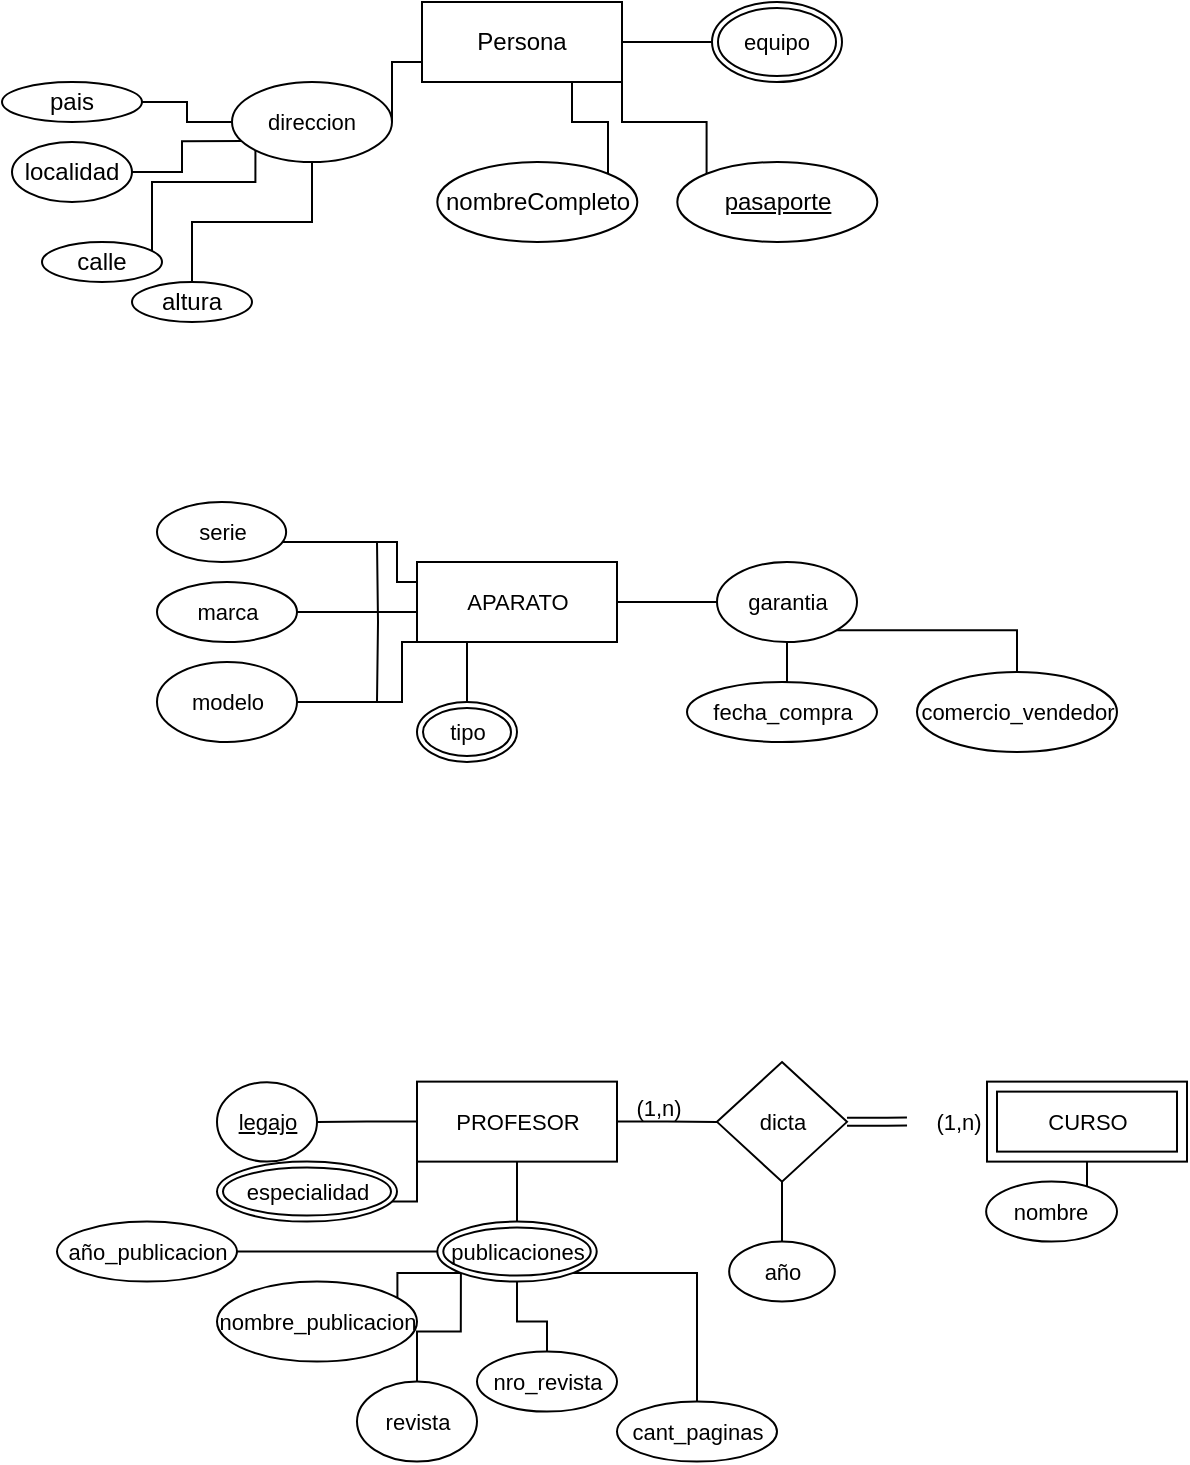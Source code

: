 <mxfile version="21.6.9" type="github" pages="4">
  <diagram id="R2lEEEUBdFMjLlhIrx00" name="Page-1">
    <mxGraphModel dx="533" dy="212" grid="1" gridSize="10" guides="1" tooltips="1" connect="1" arrows="1" fold="1" page="1" pageScale="1" pageWidth="850" pageHeight="1100" math="0" shadow="0" extFonts="Permanent Marker^https://fonts.googleapis.com/css?family=Permanent+Marker">
      <root>
        <mxCell id="0" />
        <mxCell id="1" parent="0" />
        <mxCell id="ZE84o9w6Z-9fWHzd7U6F-6" style="rounded=0;orthogonalLoop=1;jettySize=auto;html=1;exitX=0;exitY=0.75;exitDx=0;exitDy=0;entryX=1;entryY=0.5;entryDx=0;entryDy=0;endArrow=none;endFill=0;" edge="1" parent="1" source="ZE84o9w6Z-9fWHzd7U6F-1" target="ZE84o9w6Z-9fWHzd7U6F-54">
          <mxGeometry relative="1" as="geometry">
            <mxPoint x="260" y="60.0" as="targetPoint" />
            <Array as="points">
              <mxPoint x="295" y="70" />
            </Array>
          </mxGeometry>
        </mxCell>
        <mxCell id="ZE84o9w6Z-9fWHzd7U6F-24" style="edgeStyle=orthogonalEdgeStyle;rounded=0;orthogonalLoop=1;jettySize=auto;html=1;endArrow=none;endFill=0;entryX=0;entryY=0.5;entryDx=0;entryDy=0;exitX=1;exitY=0.5;exitDx=0;exitDy=0;" edge="1" parent="1" source="ZE84o9w6Z-9fWHzd7U6F-1" target="ZE84o9w6Z-9fWHzd7U6F-84">
          <mxGeometry relative="1" as="geometry">
            <mxPoint x="360" y="80" as="sourcePoint" />
            <mxPoint x="470" y="60.0" as="targetPoint" />
          </mxGeometry>
        </mxCell>
        <mxCell id="I1TvYDi6JchLB0_Zq9JT-3" style="edgeStyle=orthogonalEdgeStyle;shape=connector;rounded=0;orthogonalLoop=1;jettySize=auto;html=1;exitX=0.75;exitY=1;exitDx=0;exitDy=0;entryX=1;entryY=0;entryDx=0;entryDy=0;labelBackgroundColor=default;strokeColor=default;fontFamily=Helvetica;fontSize=11;fontColor=default;endArrow=none;endFill=0;" edge="1" parent="1" source="ZE84o9w6Z-9fWHzd7U6F-1" target="ZE84o9w6Z-9fWHzd7U6F-4">
          <mxGeometry relative="1" as="geometry" />
        </mxCell>
        <mxCell id="I1TvYDi6JchLB0_Zq9JT-4" style="edgeStyle=orthogonalEdgeStyle;shape=connector;rounded=0;orthogonalLoop=1;jettySize=auto;html=1;exitX=1;exitY=1;exitDx=0;exitDy=0;entryX=0;entryY=0;entryDx=0;entryDy=0;labelBackgroundColor=default;strokeColor=default;fontFamily=Helvetica;fontSize=11;fontColor=default;endArrow=none;endFill=0;" edge="1" parent="1" source="ZE84o9w6Z-9fWHzd7U6F-1" target="ZE84o9w6Z-9fWHzd7U6F-2">
          <mxGeometry relative="1" as="geometry" />
        </mxCell>
        <mxCell id="ZE84o9w6Z-9fWHzd7U6F-1" value="Persona" style="whiteSpace=wrap;html=1;align=center;" vertex="1" parent="1">
          <mxGeometry x="310" y="40" width="100" height="40" as="geometry" />
        </mxCell>
        <mxCell id="ZE84o9w6Z-9fWHzd7U6F-2" value="pasaporte" style="ellipse;whiteSpace=wrap;html=1;align=center;fontStyle=4;" vertex="1" parent="1">
          <mxGeometry x="437.65" y="120" width="100" height="40" as="geometry" />
        </mxCell>
        <mxCell id="ZE84o9w6Z-9fWHzd7U6F-4" value="nombreCompleto" style="ellipse;whiteSpace=wrap;html=1;align=center;" vertex="1" parent="1">
          <mxGeometry x="317.65" y="120" width="100" height="40" as="geometry" />
        </mxCell>
        <mxCell id="ZE84o9w6Z-9fWHzd7U6F-9" style="edgeStyle=orthogonalEdgeStyle;rounded=0;orthogonalLoop=1;jettySize=auto;html=1;exitX=0;exitY=1;exitDx=0;exitDy=0;endArrow=none;endFill=0;" edge="1" parent="1" source="ZE84o9w6Z-9fWHzd7U6F-54" target="ZE84o9w6Z-9fWHzd7U6F-10">
          <mxGeometry relative="1" as="geometry">
            <mxPoint x="255" y="170" as="targetPoint" />
            <mxPoint x="255.0" y="120.0" as="sourcePoint" />
            <Array as="points">
              <mxPoint x="227" y="130" />
              <mxPoint x="175" y="130" />
            </Array>
          </mxGeometry>
        </mxCell>
        <mxCell id="ZE84o9w6Z-9fWHzd7U6F-12" style="edgeStyle=orthogonalEdgeStyle;rounded=0;orthogonalLoop=1;jettySize=auto;html=1;endArrow=none;endFill=0;exitX=0.5;exitY=1;exitDx=0;exitDy=0;" edge="1" parent="1" source="ZE84o9w6Z-9fWHzd7U6F-54" target="ZE84o9w6Z-9fWHzd7U6F-13">
          <mxGeometry relative="1" as="geometry">
            <mxPoint x="305" y="170" as="targetPoint" />
            <mxPoint x="255.0" y="120.0" as="sourcePoint" />
          </mxGeometry>
        </mxCell>
        <mxCell id="ZE84o9w6Z-9fWHzd7U6F-10" value="calle" style="ellipse;whiteSpace=wrap;html=1;align=center;" vertex="1" parent="1">
          <mxGeometry x="120" y="160" width="60" height="20" as="geometry" />
        </mxCell>
        <mxCell id="ZE84o9w6Z-9fWHzd7U6F-13" value="altura" style="ellipse;whiteSpace=wrap;html=1;align=center;" vertex="1" parent="1">
          <mxGeometry x="165" y="180" width="60" height="20" as="geometry" />
        </mxCell>
        <mxCell id="I1TvYDi6JchLB0_Zq9JT-2" style="edgeStyle=orthogonalEdgeStyle;shape=connector;rounded=0;orthogonalLoop=1;jettySize=auto;html=1;exitX=1;exitY=0.5;exitDx=0;exitDy=0;entryX=0.073;entryY=0.739;entryDx=0;entryDy=0;entryPerimeter=0;labelBackgroundColor=default;strokeColor=default;fontFamily=Helvetica;fontSize=11;fontColor=default;endArrow=none;endFill=0;" edge="1" parent="1" source="ZE84o9w6Z-9fWHzd7U6F-17" target="ZE84o9w6Z-9fWHzd7U6F-54">
          <mxGeometry relative="1" as="geometry" />
        </mxCell>
        <mxCell id="ZE84o9w6Z-9fWHzd7U6F-17" value="localidad" style="ellipse;whiteSpace=wrap;html=1;align=center;" vertex="1" parent="1">
          <mxGeometry x="105" y="110" width="60" height="30" as="geometry" />
        </mxCell>
        <mxCell id="I1TvYDi6JchLB0_Zq9JT-1" style="edgeStyle=orthogonalEdgeStyle;shape=connector;rounded=0;orthogonalLoop=1;jettySize=auto;html=1;exitX=1;exitY=0.5;exitDx=0;exitDy=0;entryX=0;entryY=0.5;entryDx=0;entryDy=0;labelBackgroundColor=default;strokeColor=default;fontFamily=Helvetica;fontSize=11;fontColor=default;endArrow=none;endFill=0;" edge="1" parent="1" source="ZE84o9w6Z-9fWHzd7U6F-20" target="ZE84o9w6Z-9fWHzd7U6F-54">
          <mxGeometry relative="1" as="geometry" />
        </mxCell>
        <mxCell id="ZE84o9w6Z-9fWHzd7U6F-20" value="pais" style="ellipse;whiteSpace=wrap;html=1;align=center;" vertex="1" parent="1">
          <mxGeometry x="100" y="80" width="70" height="20" as="geometry" />
        </mxCell>
        <mxCell id="ZE84o9w6Z-9fWHzd7U6F-42" style="edgeStyle=orthogonalEdgeStyle;shape=connector;rounded=0;orthogonalLoop=1;jettySize=auto;html=1;exitX=0;exitY=0.5;exitDx=0;exitDy=0;labelBackgroundColor=default;strokeColor=default;fontFamily=Helvetica;fontSize=11;fontColor=default;endArrow=none;endFill=0;entryX=1;entryY=0.5;entryDx=0;entryDy=0;" edge="1" parent="1" source="ZE84o9w6Z-9fWHzd7U6F-37" target="ZE84o9w6Z-9fWHzd7U6F-46">
          <mxGeometry relative="1" as="geometry">
            <mxPoint x="267.5" y="340" as="targetPoint" />
            <Array as="points">
              <mxPoint x="308" y="345" />
            </Array>
          </mxGeometry>
        </mxCell>
        <mxCell id="ZE84o9w6Z-9fWHzd7U6F-44" style="edgeStyle=orthogonalEdgeStyle;shape=connector;rounded=0;orthogonalLoop=1;jettySize=auto;html=1;exitX=0.25;exitY=1;exitDx=0;exitDy=0;labelBackgroundColor=default;strokeColor=default;fontFamily=Helvetica;fontSize=11;fontColor=default;endArrow=none;endFill=0;entryX=1;entryY=0.5;entryDx=0;entryDy=0;" edge="1" parent="1" source="ZE84o9w6Z-9fWHzd7U6F-37" target="ZE84o9w6Z-9fWHzd7U6F-48">
          <mxGeometry relative="1" as="geometry">
            <mxPoint x="312.5" y="390" as="targetPoint" />
            <Array as="points">
              <mxPoint x="300" y="360" />
              <mxPoint x="300" y="390" />
            </Array>
          </mxGeometry>
        </mxCell>
        <mxCell id="ZE84o9w6Z-9fWHzd7U6F-50" style="edgeStyle=orthogonalEdgeStyle;shape=connector;rounded=0;orthogonalLoop=1;jettySize=auto;html=1;exitX=0.25;exitY=1;exitDx=0;exitDy=0;labelBackgroundColor=default;strokeColor=default;fontFamily=Helvetica;fontSize=11;fontColor=default;endArrow=none;endFill=0;" edge="1" parent="1" source="ZE84o9w6Z-9fWHzd7U6F-37" target="ZE84o9w6Z-9fWHzd7U6F-53">
          <mxGeometry relative="1" as="geometry">
            <mxPoint x="347.5" y="400" as="targetPoint" />
          </mxGeometry>
        </mxCell>
        <mxCell id="ZE84o9w6Z-9fWHzd7U6F-55" style="edgeStyle=orthogonalEdgeStyle;shape=connector;rounded=0;orthogonalLoop=1;jettySize=auto;html=1;exitX=0.75;exitY=1;exitDx=0;exitDy=0;labelBackgroundColor=default;strokeColor=default;fontFamily=Helvetica;fontSize=11;fontColor=default;endArrow=none;endFill=0;" edge="1" parent="1" source="ZE84o9w6Z-9fWHzd7U6F-37" target="ZE84o9w6Z-9fWHzd7U6F-56">
          <mxGeometry relative="1" as="geometry">
            <mxPoint x="382.935" y="400" as="targetPoint" />
            <Array as="points">
              <mxPoint x="382.5" y="330" />
              <mxPoint x="297.5" y="330" />
              <mxPoint x="297.5" y="310" />
            </Array>
          </mxGeometry>
        </mxCell>
        <mxCell id="ZE84o9w6Z-9fWHzd7U6F-58" style="edgeStyle=orthogonalEdgeStyle;shape=connector;rounded=0;orthogonalLoop=1;jettySize=auto;html=1;exitX=1;exitY=0.5;exitDx=0;exitDy=0;labelBackgroundColor=default;strokeColor=default;fontFamily=Helvetica;fontSize=11;fontColor=default;endArrow=none;endFill=0;" edge="1" parent="1" source="ZE84o9w6Z-9fWHzd7U6F-37" target="ZE84o9w6Z-9fWHzd7U6F-59">
          <mxGeometry relative="1" as="geometry">
            <mxPoint x="437.5" y="339.826" as="targetPoint" />
          </mxGeometry>
        </mxCell>
        <mxCell id="ZE84o9w6Z-9fWHzd7U6F-37" value="APARATO" style="whiteSpace=wrap;html=1;align=center;fontFamily=Helvetica;fontSize=11;fontColor=default;" vertex="1" parent="1">
          <mxGeometry x="307.5" y="320" width="100" height="40" as="geometry" />
        </mxCell>
        <mxCell id="ZE84o9w6Z-9fWHzd7U6F-46" value="marca&lt;br&gt;" style="ellipse;whiteSpace=wrap;html=1;align=center;fontFamily=Helvetica;fontSize=11;fontColor=default;" vertex="1" parent="1">
          <mxGeometry x="177.5" y="330" width="70" height="30" as="geometry" />
        </mxCell>
        <mxCell id="ZE84o9w6Z-9fWHzd7U6F-48" value="modelo&lt;br&gt;" style="ellipse;whiteSpace=wrap;html=1;align=center;fontFamily=Helvetica;fontSize=11;fontColor=default;" vertex="1" parent="1">
          <mxGeometry x="177.5" y="370" width="70" height="40" as="geometry" />
        </mxCell>
        <mxCell id="ZE84o9w6Z-9fWHzd7U6F-53" value="tipo" style="ellipse;shape=doubleEllipse;margin=3;whiteSpace=wrap;html=1;align=center;fontFamily=Helvetica;fontSize=11;fontColor=default;" vertex="1" parent="1">
          <mxGeometry x="307.5" y="390" width="50" height="30" as="geometry" />
        </mxCell>
        <mxCell id="ZE84o9w6Z-9fWHzd7U6F-54" value="direccion" style="ellipse;whiteSpace=wrap;html=1;align=center;fontFamily=Helvetica;fontSize=11;fontColor=default;" vertex="1" parent="1">
          <mxGeometry x="215" y="80" width="80" height="40" as="geometry" />
        </mxCell>
        <mxCell id="ZE84o9w6Z-9fWHzd7U6F-56" value="serie" style="ellipse;whiteSpace=wrap;html=1;align=center;fontFamily=Helvetica;fontSize=11;fontColor=default;" vertex="1" parent="1">
          <mxGeometry x="177.5" y="290" width="64.57" height="30" as="geometry" />
        </mxCell>
        <mxCell id="ZE84o9w6Z-9fWHzd7U6F-57" value="" style="edgeStyle=none;orthogonalLoop=1;jettySize=auto;html=1;rounded=0;labelBackgroundColor=default;strokeColor=default;fontFamily=Helvetica;fontSize=11;fontColor=default;endArrow=none;endFill=0;shape=connector;" edge="1" parent="1">
          <mxGeometry width="100" relative="1" as="geometry">
            <mxPoint x="287.5" y="310" as="sourcePoint" />
            <mxPoint x="287.5" y="390" as="targetPoint" />
            <Array as="points">
              <mxPoint x="288" y="350" />
            </Array>
          </mxGeometry>
        </mxCell>
        <mxCell id="ZE84o9w6Z-9fWHzd7U6F-60" style="edgeStyle=orthogonalEdgeStyle;shape=connector;rounded=0;orthogonalLoop=1;jettySize=auto;html=1;labelBackgroundColor=default;strokeColor=default;fontFamily=Helvetica;fontSize=11;fontColor=default;endArrow=none;endFill=0;" edge="1" parent="1" source="ZE84o9w6Z-9fWHzd7U6F-59" target="ZE84o9w6Z-9fWHzd7U6F-61">
          <mxGeometry relative="1" as="geometry">
            <mxPoint x="492.5" y="400" as="targetPoint" />
          </mxGeometry>
        </mxCell>
        <mxCell id="ZE84o9w6Z-9fWHzd7U6F-62" style="edgeStyle=orthogonalEdgeStyle;shape=connector;rounded=0;orthogonalLoop=1;jettySize=auto;html=1;exitX=1;exitY=1;exitDx=0;exitDy=0;labelBackgroundColor=default;strokeColor=default;fontFamily=Helvetica;fontSize=11;fontColor=default;endArrow=none;endFill=0;" edge="1" parent="1" source="ZE84o9w6Z-9fWHzd7U6F-59" target="ZE84o9w6Z-9fWHzd7U6F-63">
          <mxGeometry relative="1" as="geometry">
            <mxPoint x="577.5" y="380" as="targetPoint" />
          </mxGeometry>
        </mxCell>
        <mxCell id="ZE84o9w6Z-9fWHzd7U6F-59" value="garantia" style="ellipse;whiteSpace=wrap;html=1;align=center;fontFamily=Helvetica;fontSize=11;fontColor=default;" vertex="1" parent="1">
          <mxGeometry x="457.5" y="320" width="70" height="40" as="geometry" />
        </mxCell>
        <mxCell id="ZE84o9w6Z-9fWHzd7U6F-61" value="fecha_compra" style="ellipse;whiteSpace=wrap;html=1;align=center;fontFamily=Helvetica;fontSize=11;fontColor=default;" vertex="1" parent="1">
          <mxGeometry x="442.5" y="380" width="95" height="30" as="geometry" />
        </mxCell>
        <mxCell id="ZE84o9w6Z-9fWHzd7U6F-63" value="comercio_vendedor" style="ellipse;whiteSpace=wrap;html=1;align=center;fontFamily=Helvetica;fontSize=11;fontColor=default;" vertex="1" parent="1">
          <mxGeometry x="557.5" y="375" width="100" height="40" as="geometry" />
        </mxCell>
        <mxCell id="ZE84o9w6Z-9fWHzd7U6F-65" style="edgeStyle=orthogonalEdgeStyle;shape=connector;rounded=0;orthogonalLoop=1;jettySize=auto;html=1;exitX=0;exitY=0.5;exitDx=0;exitDy=0;labelBackgroundColor=default;strokeColor=default;fontFamily=Helvetica;fontSize=11;fontColor=default;endArrow=none;endFill=0;" edge="1" parent="1" source="ZE84o9w6Z-9fWHzd7U6F-64" target="ZE84o9w6Z-9fWHzd7U6F-66">
          <mxGeometry relative="1" as="geometry">
            <mxPoint x="227.5" y="600.071" as="targetPoint" />
          </mxGeometry>
        </mxCell>
        <mxCell id="ZE84o9w6Z-9fWHzd7U6F-67" style="edgeStyle=orthogonalEdgeStyle;shape=connector;rounded=0;orthogonalLoop=1;jettySize=auto;html=1;exitX=0;exitY=1;exitDx=0;exitDy=0;labelBackgroundColor=default;strokeColor=default;fontFamily=Helvetica;fontSize=11;fontColor=default;endArrow=none;endFill=0;" edge="1" parent="1" source="ZE84o9w6Z-9fWHzd7U6F-64" target="ZE84o9w6Z-9fWHzd7U6F-68">
          <mxGeometry relative="1" as="geometry">
            <mxPoint x="237.5" y="669.81" as="targetPoint" />
          </mxGeometry>
        </mxCell>
        <mxCell id="ZE84o9w6Z-9fWHzd7U6F-69" style="edgeStyle=orthogonalEdgeStyle;shape=connector;rounded=0;orthogonalLoop=1;jettySize=auto;html=1;exitX=1;exitY=0.5;exitDx=0;exitDy=0;labelBackgroundColor=default;strokeColor=default;fontFamily=Helvetica;fontSize=11;fontColor=default;endArrow=none;endFill=0;" edge="1" parent="1" source="ZE84o9w6Z-9fWHzd7U6F-64" target="ZE84o9w6Z-9fWHzd7U6F-70">
          <mxGeometry relative="1" as="geometry">
            <mxPoint x="457.5" y="600.071" as="targetPoint" />
          </mxGeometry>
        </mxCell>
        <mxCell id="ZE84o9w6Z-9fWHzd7U6F-85" style="edgeStyle=orthogonalEdgeStyle;shape=connector;rounded=0;orthogonalLoop=1;jettySize=auto;html=1;exitX=0.5;exitY=1;exitDx=0;exitDy=0;labelBackgroundColor=default;strokeColor=default;fontFamily=Helvetica;fontSize=11;fontColor=default;endArrow=none;endFill=0;" edge="1" parent="1" source="ZE84o9w6Z-9fWHzd7U6F-64" target="ZE84o9w6Z-9fWHzd7U6F-86">
          <mxGeometry relative="1" as="geometry">
            <mxPoint x="357.786" y="659.81" as="targetPoint" />
          </mxGeometry>
        </mxCell>
        <mxCell id="ZE84o9w6Z-9fWHzd7U6F-64" value="PROFESOR" style="whiteSpace=wrap;html=1;align=center;fontFamily=Helvetica;fontSize=11;fontColor=default;" vertex="1" parent="1">
          <mxGeometry x="307.5" y="579.81" width="100" height="40" as="geometry" />
        </mxCell>
        <mxCell id="ZE84o9w6Z-9fWHzd7U6F-66" value="legajo" style="ellipse;whiteSpace=wrap;html=1;align=center;fontStyle=4;fontFamily=Helvetica;fontSize=11;fontColor=default;" vertex="1" parent="1">
          <mxGeometry x="207.5" y="580.07" width="50" height="39.74" as="geometry" />
        </mxCell>
        <mxCell id="ZE84o9w6Z-9fWHzd7U6F-68" value="especialidad" style="ellipse;shape=doubleEllipse;margin=3;whiteSpace=wrap;html=1;align=center;fontFamily=Helvetica;fontSize=11;fontColor=default;" vertex="1" parent="1">
          <mxGeometry x="207.5" y="619.81" width="90" height="30" as="geometry" />
        </mxCell>
        <mxCell id="ZE84o9w6Z-9fWHzd7U6F-71" style="edgeStyle=orthogonalEdgeStyle;shape=link;rounded=0;orthogonalLoop=1;jettySize=auto;html=1;exitX=1;exitY=0.5;exitDx=0;exitDy=0;labelBackgroundColor=default;strokeColor=default;fontFamily=Helvetica;fontSize=11;fontColor=default;endArrow=none;endFill=0;" edge="1" parent="1" source="ZE84o9w6Z-9fWHzd7U6F-78">
          <mxGeometry relative="1" as="geometry">
            <mxPoint x="597.5" y="599.984" as="targetPoint" />
          </mxGeometry>
        </mxCell>
        <mxCell id="ZE84o9w6Z-9fWHzd7U6F-76" style="edgeStyle=orthogonalEdgeStyle;shape=connector;rounded=0;orthogonalLoop=1;jettySize=auto;html=1;exitX=0.5;exitY=1;exitDx=0;exitDy=0;labelBackgroundColor=default;strokeColor=default;fontFamily=Helvetica;fontSize=11;fontColor=default;endArrow=none;endFill=0;" edge="1" parent="1" source="ZE84o9w6Z-9fWHzd7U6F-70" target="ZE84o9w6Z-9fWHzd7U6F-77">
          <mxGeometry relative="1" as="geometry">
            <mxPoint x="524.674" y="649.81" as="targetPoint" />
          </mxGeometry>
        </mxCell>
        <mxCell id="ZE84o9w6Z-9fWHzd7U6F-70" value="dicta" style="shape=rhombus;perimeter=rhombusPerimeter;whiteSpace=wrap;html=1;align=center;fontFamily=Helvetica;fontSize=11;fontColor=default;" vertex="1" parent="1">
          <mxGeometry x="457.5" y="570" width="65" height="59.87" as="geometry" />
        </mxCell>
        <mxCell id="ZE84o9w6Z-9fWHzd7U6F-74" style="edgeStyle=orthogonalEdgeStyle;shape=connector;rounded=0;orthogonalLoop=1;jettySize=auto;html=1;exitX=0.5;exitY=1;exitDx=0;exitDy=0;labelBackgroundColor=default;strokeColor=default;fontFamily=Helvetica;fontSize=11;fontColor=default;endArrow=none;endFill=0;" edge="1" parent="1" source="ZE84o9w6Z-9fWHzd7U6F-73" target="ZE84o9w6Z-9fWHzd7U6F-75">
          <mxGeometry relative="1" as="geometry">
            <mxPoint x="642.065" y="649.81" as="targetPoint" />
          </mxGeometry>
        </mxCell>
        <mxCell id="ZE84o9w6Z-9fWHzd7U6F-73" value="CURSO" style="shape=ext;margin=3;double=1;whiteSpace=wrap;html=1;align=center;fontFamily=Helvetica;fontSize=11;fontColor=default;" vertex="1" parent="1">
          <mxGeometry x="592.5" y="579.81" width="100" height="40" as="geometry" />
        </mxCell>
        <mxCell id="ZE84o9w6Z-9fWHzd7U6F-75" value="nombre" style="ellipse;whiteSpace=wrap;html=1;align=center;fontFamily=Helvetica;fontSize=11;fontColor=default;" vertex="1" parent="1">
          <mxGeometry x="592.07" y="629.81" width="65.43" height="30" as="geometry" />
        </mxCell>
        <mxCell id="ZE84o9w6Z-9fWHzd7U6F-77" value="año" style="ellipse;whiteSpace=wrap;html=1;align=center;fontFamily=Helvetica;fontSize=11;fontColor=default;" vertex="1" parent="1">
          <mxGeometry x="463.58" y="659.81" width="52.83" height="30" as="geometry" />
        </mxCell>
        <mxCell id="ZE84o9w6Z-9fWHzd7U6F-79" value="" style="edgeStyle=orthogonalEdgeStyle;shape=link;rounded=0;orthogonalLoop=1;jettySize=auto;html=1;exitX=1;exitY=0.5;exitDx=0;exitDy=0;labelBackgroundColor=default;strokeColor=default;fontFamily=Helvetica;fontSize=11;fontColor=default;endArrow=none;endFill=0;" edge="1" parent="1" source="ZE84o9w6Z-9fWHzd7U6F-70" target="ZE84o9w6Z-9fWHzd7U6F-78">
          <mxGeometry relative="1" as="geometry">
            <mxPoint x="597.5" y="599.984" as="targetPoint" />
            <mxPoint x="522.5" y="599.81" as="sourcePoint" />
          </mxGeometry>
        </mxCell>
        <mxCell id="ZE84o9w6Z-9fWHzd7U6F-78" value="(1,n)" style="text;html=1;align=center;verticalAlign=middle;resizable=0;points=[];autosize=1;strokeColor=none;fillColor=none;fontSize=11;fontFamily=Helvetica;fontColor=default;" vertex="1" parent="1">
          <mxGeometry x="552.5" y="584.81" width="50" height="30" as="geometry" />
        </mxCell>
        <mxCell id="ZE84o9w6Z-9fWHzd7U6F-80" value="(1,n)&lt;br&gt;" style="text;html=1;align=center;verticalAlign=middle;resizable=0;points=[];autosize=1;strokeColor=none;fillColor=none;fontSize=11;fontFamily=Helvetica;fontColor=default;" vertex="1" parent="1">
          <mxGeometry x="402.5" y="577.81" width="50" height="30" as="geometry" />
        </mxCell>
        <mxCell id="ZE84o9w6Z-9fWHzd7U6F-84" value="equipo" style="ellipse;shape=doubleEllipse;margin=3;whiteSpace=wrap;html=1;align=center;fontFamily=Helvetica;fontSize=11;fontColor=default;" vertex="1" parent="1">
          <mxGeometry x="455" y="40" width="65" height="40" as="geometry" />
        </mxCell>
        <mxCell id="ZE84o9w6Z-9fWHzd7U6F-87" style="edgeStyle=orthogonalEdgeStyle;shape=connector;rounded=0;orthogonalLoop=1;jettySize=auto;html=1;exitX=0;exitY=1;exitDx=0;exitDy=0;labelBackgroundColor=default;strokeColor=default;fontFamily=Helvetica;fontSize=11;fontColor=default;endArrow=none;endFill=0;" edge="1" parent="1" source="ZE84o9w6Z-9fWHzd7U6F-86" target="ZE84o9w6Z-9fWHzd7U6F-88">
          <mxGeometry relative="1" as="geometry">
            <mxPoint x="297.5" y="679.81" as="targetPoint" />
          </mxGeometry>
        </mxCell>
        <mxCell id="ZE84o9w6Z-9fWHzd7U6F-89" style="edgeStyle=orthogonalEdgeStyle;shape=connector;rounded=0;orthogonalLoop=1;jettySize=auto;html=1;exitX=0;exitY=1;exitDx=0;exitDy=0;labelBackgroundColor=default;strokeColor=default;fontFamily=Helvetica;fontSize=11;fontColor=default;endArrow=none;endFill=0;" edge="1" parent="1" source="ZE84o9w6Z-9fWHzd7U6F-86" target="ZE84o9w6Z-9fWHzd7U6F-90">
          <mxGeometry relative="1" as="geometry">
            <mxPoint x="317.5" y="759.81" as="targetPoint" />
          </mxGeometry>
        </mxCell>
        <mxCell id="ZE84o9w6Z-9fWHzd7U6F-91" style="edgeStyle=orthogonalEdgeStyle;shape=connector;rounded=0;orthogonalLoop=1;jettySize=auto;html=1;exitX=0.5;exitY=1;exitDx=0;exitDy=0;labelBackgroundColor=default;strokeColor=default;fontFamily=Helvetica;fontSize=11;fontColor=default;endArrow=none;endFill=0;" edge="1" parent="1" source="ZE84o9w6Z-9fWHzd7U6F-86" target="ZE84o9w6Z-9fWHzd7U6F-92">
          <mxGeometry relative="1" as="geometry">
            <mxPoint x="387.5" y="709.81" as="targetPoint" />
          </mxGeometry>
        </mxCell>
        <mxCell id="ZE84o9w6Z-9fWHzd7U6F-93" style="edgeStyle=orthogonalEdgeStyle;shape=connector;rounded=0;orthogonalLoop=1;jettySize=auto;html=1;exitX=1;exitY=1;exitDx=0;exitDy=0;labelBackgroundColor=default;strokeColor=default;fontFamily=Helvetica;fontSize=11;fontColor=default;endArrow=none;endFill=0;" edge="1" parent="1" source="ZE84o9w6Z-9fWHzd7U6F-86" target="ZE84o9w6Z-9fWHzd7U6F-94">
          <mxGeometry relative="1" as="geometry">
            <mxPoint x="427.5" y="709.81" as="targetPoint" />
          </mxGeometry>
        </mxCell>
        <mxCell id="ZE84o9w6Z-9fWHzd7U6F-95" style="edgeStyle=orthogonalEdgeStyle;shape=connector;rounded=0;orthogonalLoop=1;jettySize=auto;html=1;exitX=0;exitY=0.5;exitDx=0;exitDy=0;labelBackgroundColor=default;strokeColor=default;fontFamily=Helvetica;fontSize=11;fontColor=default;endArrow=none;endFill=0;" edge="1" parent="1" source="ZE84o9w6Z-9fWHzd7U6F-86" target="ZE84o9w6Z-9fWHzd7U6F-96">
          <mxGeometry relative="1" as="geometry">
            <mxPoint x="177.5" y="669.81" as="targetPoint" />
          </mxGeometry>
        </mxCell>
        <mxCell id="ZE84o9w6Z-9fWHzd7U6F-86" value="publicaciones" style="ellipse;shape=doubleEllipse;margin=3;whiteSpace=wrap;html=1;align=center;fontFamily=Helvetica;fontSize=11;fontColor=default;" vertex="1" parent="1">
          <mxGeometry x="317.65" y="649.81" width="79.71" height="30" as="geometry" />
        </mxCell>
        <mxCell id="ZE84o9w6Z-9fWHzd7U6F-88" value="nombre_publicacion" style="ellipse;whiteSpace=wrap;html=1;align=center;fontFamily=Helvetica;fontSize=11;fontColor=default;" vertex="1" parent="1">
          <mxGeometry x="207.5" y="679.81" width="100" height="40" as="geometry" />
        </mxCell>
        <mxCell id="ZE84o9w6Z-9fWHzd7U6F-90" value="revista" style="ellipse;whiteSpace=wrap;html=1;align=center;fontFamily=Helvetica;fontSize=11;fontColor=default;" vertex="1" parent="1">
          <mxGeometry x="277.5" y="729.81" width="60" height="40" as="geometry" />
        </mxCell>
        <mxCell id="ZE84o9w6Z-9fWHzd7U6F-92" value="nro_revista" style="ellipse;whiteSpace=wrap;html=1;align=center;fontFamily=Helvetica;fontSize=11;fontColor=default;" vertex="1" parent="1">
          <mxGeometry x="337.5" y="714.81" width="70" height="30" as="geometry" />
        </mxCell>
        <mxCell id="ZE84o9w6Z-9fWHzd7U6F-94" value="cant_paginas" style="ellipse;whiteSpace=wrap;html=1;align=center;fontFamily=Helvetica;fontSize=11;fontColor=default;" vertex="1" parent="1">
          <mxGeometry x="407.5" y="739.81" width="80" height="30" as="geometry" />
        </mxCell>
        <mxCell id="ZE84o9w6Z-9fWHzd7U6F-96" value="año_publicacion" style="ellipse;whiteSpace=wrap;html=1;align=center;fontFamily=Helvetica;fontSize=11;fontColor=default;" vertex="1" parent="1">
          <mxGeometry x="127.5" y="649.81" width="90" height="30" as="geometry" />
        </mxCell>
      </root>
    </mxGraphModel>
  </diagram>
  <diagram id="8Fs_Q27_QK46bTf5If7H" name="Página-2">
    <mxGraphModel dx="880" dy="446" grid="1" gridSize="10" guides="1" tooltips="1" connect="1" arrows="1" fold="1" page="1" pageScale="1" pageWidth="827" pageHeight="1169" math="0" shadow="0">
      <root>
        <mxCell id="0" />
        <mxCell id="1" parent="0" />
        <mxCell id="bbh_e7xuj4z1_LICyIL2-3" style="edgeStyle=orthogonalEdgeStyle;shape=connector;rounded=0;orthogonalLoop=1;jettySize=auto;html=1;exitX=0.25;exitY=1;exitDx=0;exitDy=0;labelBackgroundColor=default;strokeColor=default;fontFamily=Helvetica;fontSize=11;fontColor=default;endArrow=none;endFill=0;" edge="1" parent="1" source="bbh_e7xuj4z1_LICyIL2-1" target="bbh_e7xuj4z1_LICyIL2-5">
          <mxGeometry relative="1" as="geometry">
            <mxPoint x="142.5" y="160" as="targetPoint" />
            <Array as="points">
              <mxPoint x="130" y="140" />
            </Array>
          </mxGeometry>
        </mxCell>
        <mxCell id="bbh_e7xuj4z1_LICyIL2-6" style="edgeStyle=orthogonalEdgeStyle;shape=connector;rounded=0;orthogonalLoop=1;jettySize=auto;html=1;exitX=0.5;exitY=1;exitDx=0;exitDy=0;labelBackgroundColor=default;strokeColor=default;fontFamily=Helvetica;fontSize=11;fontColor=default;endArrow=none;endFill=0;" edge="1" parent="1" source="bbh_e7xuj4z1_LICyIL2-1" target="bbh_e7xuj4z1_LICyIL2-7">
          <mxGeometry relative="1" as="geometry">
            <mxPoint x="180" y="160" as="targetPoint" />
          </mxGeometry>
        </mxCell>
        <mxCell id="bbh_e7xuj4z1_LICyIL2-8" style="edgeStyle=orthogonalEdgeStyle;shape=connector;rounded=0;orthogonalLoop=1;jettySize=auto;html=1;exitX=1;exitY=1;exitDx=0;exitDy=0;labelBackgroundColor=default;strokeColor=default;fontFamily=Helvetica;fontSize=11;fontColor=default;endArrow=none;endFill=0;" edge="1" parent="1" source="bbh_e7xuj4z1_LICyIL2-1" target="bbh_e7xuj4z1_LICyIL2-9">
          <mxGeometry relative="1" as="geometry">
            <mxPoint x="260" y="180" as="targetPoint" />
          </mxGeometry>
        </mxCell>
        <mxCell id="bbh_e7xuj4z1_LICyIL2-21" style="edgeStyle=orthogonalEdgeStyle;shape=connector;rounded=0;orthogonalLoop=1;jettySize=auto;html=1;exitX=1;exitY=0.5;exitDx=0;exitDy=0;labelBackgroundColor=default;strokeColor=default;fontFamily=Helvetica;fontSize=11;fontColor=default;endArrow=none;endFill=0;" edge="1" parent="1" source="bbh_e7xuj4z1_LICyIL2-1" target="bbh_e7xuj4z1_LICyIL2-22">
          <mxGeometry relative="1" as="geometry">
            <mxPoint x="310" y="120" as="targetPoint" />
          </mxGeometry>
        </mxCell>
        <mxCell id="bbh_e7xuj4z1_LICyIL2-1" value="PERSONA&lt;br&gt;" style="whiteSpace=wrap;html=1;align=center;fontFamily=Helvetica;fontSize=11;fontColor=default;" vertex="1" parent="1">
          <mxGeometry x="120" y="90" width="110" height="50" as="geometry" />
        </mxCell>
        <mxCell id="bbh_e7xuj4z1_LICyIL2-13" style="edgeStyle=orthogonalEdgeStyle;shape=connector;rounded=0;orthogonalLoop=1;jettySize=auto;html=1;exitX=1;exitY=0.25;exitDx=0;exitDy=0;labelBackgroundColor=default;strokeColor=default;fontFamily=Helvetica;fontSize=11;fontColor=default;endArrow=none;endFill=0;" edge="1" parent="1" source="bbh_e7xuj4z1_LICyIL2-2" target="bbh_e7xuj4z1_LICyIL2-14">
          <mxGeometry relative="1" as="geometry">
            <mxPoint x="590" y="110" as="targetPoint" />
          </mxGeometry>
        </mxCell>
        <mxCell id="bbh_e7xuj4z1_LICyIL2-15" style="edgeStyle=orthogonalEdgeStyle;shape=connector;rounded=0;orthogonalLoop=1;jettySize=auto;html=1;exitX=1;exitY=0.75;exitDx=0;exitDy=0;labelBackgroundColor=default;strokeColor=default;fontFamily=Helvetica;fontSize=11;fontColor=default;endArrow=none;endFill=0;" edge="1" parent="1" source="bbh_e7xuj4z1_LICyIL2-2" target="bbh_e7xuj4z1_LICyIL2-16">
          <mxGeometry relative="1" as="geometry">
            <mxPoint x="560" y="160" as="targetPoint" />
            <Array as="points">
              <mxPoint x="530" y="140" />
              <mxPoint x="610" y="140" />
            </Array>
          </mxGeometry>
        </mxCell>
        <mxCell id="bbh_e7xuj4z1_LICyIL2-17" style="edgeStyle=orthogonalEdgeStyle;shape=connector;rounded=0;orthogonalLoop=1;jettySize=auto;html=1;exitX=0.75;exitY=1;exitDx=0;exitDy=0;labelBackgroundColor=default;strokeColor=default;fontFamily=Helvetica;fontSize=11;fontColor=default;endArrow=none;endFill=0;" edge="1" parent="1" source="bbh_e7xuj4z1_LICyIL2-2" target="bbh_e7xuj4z1_LICyIL2-18">
          <mxGeometry relative="1" as="geometry">
            <mxPoint x="510" y="170" as="targetPoint" />
          </mxGeometry>
        </mxCell>
        <mxCell id="bbh_e7xuj4z1_LICyIL2-19" style="edgeStyle=orthogonalEdgeStyle;shape=connector;rounded=0;orthogonalLoop=1;jettySize=auto;html=1;exitX=0.5;exitY=1;exitDx=0;exitDy=0;labelBackgroundColor=default;strokeColor=default;fontFamily=Helvetica;fontSize=11;fontColor=default;endArrow=none;endFill=0;" edge="1" parent="1" source="bbh_e7xuj4z1_LICyIL2-2" target="bbh_e7xuj4z1_LICyIL2-20">
          <mxGeometry relative="1" as="geometry">
            <mxPoint x="450" y="190" as="targetPoint" />
          </mxGeometry>
        </mxCell>
        <mxCell id="bbh_e7xuj4z1_LICyIL2-2" value="PUESTO" style="whiteSpace=wrap;html=1;align=center;fontFamily=Helvetica;fontSize=11;fontColor=default;" vertex="1" parent="1">
          <mxGeometry x="450" y="95" width="80" height="45" as="geometry" />
        </mxCell>
        <mxCell id="bbh_e7xuj4z1_LICyIL2-5" value="legajo" style="ellipse;whiteSpace=wrap;html=1;align=center;fontStyle=4;fontFamily=Helvetica;fontSize=11;fontColor=default;" vertex="1" parent="1">
          <mxGeometry x="60" y="165" width="60" height="20" as="geometry" />
        </mxCell>
        <mxCell id="bbh_e7xuj4z1_LICyIL2-7" value="nombre" style="ellipse;whiteSpace=wrap;html=1;align=center;fontFamily=Helvetica;fontSize=11;fontColor=default;" vertex="1" parent="1">
          <mxGeometry x="130" y="180" width="50" height="30" as="geometry" />
        </mxCell>
        <mxCell id="bbh_e7xuj4z1_LICyIL2-9" value="fecha_ingreso" style="ellipse;whiteSpace=wrap;html=1;align=center;fontFamily=Helvetica;fontSize=11;fontColor=default;" vertex="1" parent="1">
          <mxGeometry x="180" y="157.5" width="90" height="35" as="geometry" />
        </mxCell>
        <mxCell id="bbh_e7xuj4z1_LICyIL2-10" style="edgeStyle=orthogonalEdgeStyle;shape=connector;rounded=0;orthogonalLoop=1;jettySize=auto;html=1;exitX=0.5;exitY=1;exitDx=0;exitDy=0;labelBackgroundColor=default;strokeColor=default;fontFamily=Helvetica;fontSize=11;fontColor=default;endArrow=none;endFill=0;" edge="1" parent="1" source="bbh_e7xuj4z1_LICyIL2-5" target="bbh_e7xuj4z1_LICyIL2-5">
          <mxGeometry relative="1" as="geometry" />
        </mxCell>
        <mxCell id="bbh_e7xuj4z1_LICyIL2-14" value="&lt;u&gt;cod_identificador&lt;/u&gt;" style="ellipse;whiteSpace=wrap;html=1;align=center;fontFamily=Helvetica;fontSize=11;fontColor=default;" vertex="1" parent="1">
          <mxGeometry x="550" y="90" width="100" height="40" as="geometry" />
        </mxCell>
        <mxCell id="bbh_e7xuj4z1_LICyIL2-16" value="nombre_descriptivo" style="ellipse;whiteSpace=wrap;html=1;align=center;fontFamily=Helvetica;fontSize=11;fontColor=default;" vertex="1" parent="1">
          <mxGeometry x="560" y="145" width="100" height="40" as="geometry" />
        </mxCell>
        <mxCell id="bbh_e7xuj4z1_LICyIL2-18" value="peligrosidad" style="ellipse;whiteSpace=wrap;html=1;align=center;fontFamily=Helvetica;fontSize=11;fontColor=default;" vertex="1" parent="1">
          <mxGeometry x="490" y="185" width="90" height="20" as="geometry" />
        </mxCell>
        <mxCell id="bbh_e7xuj4z1_LICyIL2-20" value="sueldo" style="ellipse;whiteSpace=wrap;html=1;align=center;fontFamily=Helvetica;fontSize=11;fontColor=default;" vertex="1" parent="1">
          <mxGeometry x="414" y="185" width="70" height="20" as="geometry" />
        </mxCell>
        <mxCell id="bbh_e7xuj4z1_LICyIL2-23" style="edgeStyle=orthogonalEdgeStyle;shape=connector;rounded=0;orthogonalLoop=1;jettySize=auto;html=1;labelBackgroundColor=default;strokeColor=default;fontFamily=Helvetica;fontSize=11;fontColor=default;endArrow=none;endFill=0;" edge="1" parent="1" source="bbh_e7xuj4z1_LICyIL2-22" target="bbh_e7xuj4z1_LICyIL2-2">
          <mxGeometry relative="1" as="geometry" />
        </mxCell>
        <mxCell id="bbh_e7xuj4z1_LICyIL2-24" style="edgeStyle=orthogonalEdgeStyle;shape=connector;rounded=0;orthogonalLoop=1;jettySize=auto;html=1;exitX=0;exitY=1;exitDx=0;exitDy=0;labelBackgroundColor=default;strokeColor=default;fontFamily=Helvetica;fontSize=11;fontColor=default;endArrow=none;endFill=0;" edge="1" parent="1" source="bbh_e7xuj4z1_LICyIL2-22" target="bbh_e7xuj4z1_LICyIL2-25">
          <mxGeometry relative="1" as="geometry">
            <mxPoint x="320" y="190" as="targetPoint" />
          </mxGeometry>
        </mxCell>
        <mxCell id="bbh_e7xuj4z1_LICyIL2-26" style="edgeStyle=orthogonalEdgeStyle;shape=connector;rounded=0;orthogonalLoop=1;jettySize=auto;html=1;exitX=1;exitY=1;exitDx=0;exitDy=0;labelBackgroundColor=default;strokeColor=default;fontFamily=Helvetica;fontSize=11;fontColor=default;endArrow=none;endFill=0;" edge="1" parent="1" source="bbh_e7xuj4z1_LICyIL2-22" target="bbh_e7xuj4z1_LICyIL2-27">
          <mxGeometry relative="1" as="geometry">
            <mxPoint x="370" y="190" as="targetPoint" />
          </mxGeometry>
        </mxCell>
        <mxCell id="bbh_e7xuj4z1_LICyIL2-22" value="ocupa" style="shape=rhombus;perimeter=rhombusPerimeter;whiteSpace=wrap;html=1;align=center;fontFamily=Helvetica;fontSize=11;fontColor=default;" vertex="1" parent="1">
          <mxGeometry x="310" y="105" width="70" height="40" as="geometry" />
        </mxCell>
        <mxCell id="bbh_e7xuj4z1_LICyIL2-25" value="honorario" style="ellipse;whiteSpace=wrap;html=1;align=center;fontFamily=Helvetica;fontSize=11;fontColor=default;" vertex="1" parent="1">
          <mxGeometry x="280" y="180" width="50" height="30" as="geometry" />
        </mxCell>
        <mxCell id="bbh_e7xuj4z1_LICyIL2-27" value="horas" style="ellipse;whiteSpace=wrap;html=1;align=center;fontFamily=Helvetica;fontSize=11;fontColor=default;" vertex="1" parent="1">
          <mxGeometry x="344" y="182.5" width="46" height="27.5" as="geometry" />
        </mxCell>
        <mxCell id="bbh_e7xuj4z1_LICyIL2-28" value="(1,n)" style="text;html=1;align=center;verticalAlign=middle;resizable=0;points=[];autosize=1;strokeColor=none;fillColor=none;fontSize=11;fontFamily=Helvetica;fontColor=default;" vertex="1" parent="1">
          <mxGeometry x="410" y="90" width="50" height="30" as="geometry" />
        </mxCell>
        <mxCell id="bbh_e7xuj4z1_LICyIL2-29" value="(1,n)" style="text;html=1;align=center;verticalAlign=middle;resizable=0;points=[];autosize=1;strokeColor=none;fillColor=none;fontSize=11;fontFamily=Helvetica;fontColor=default;" vertex="1" parent="1">
          <mxGeometry x="225" y="88" width="50" height="30" as="geometry" />
        </mxCell>
        <mxCell id="bbh_e7xuj4z1_LICyIL2-31" style="edgeStyle=orthogonalEdgeStyle;shape=connector;rounded=0;orthogonalLoop=1;jettySize=auto;html=1;exitX=0.25;exitY=1;exitDx=0;exitDy=0;labelBackgroundColor=default;strokeColor=default;fontFamily=Helvetica;fontSize=11;fontColor=default;endArrow=none;endFill=0;" edge="1" parent="1" source="bbh_e7xuj4z1_LICyIL2-30" target="bbh_e7xuj4z1_LICyIL2-32">
          <mxGeometry relative="1" as="geometry">
            <mxPoint x="100" y="360" as="targetPoint" />
          </mxGeometry>
        </mxCell>
        <mxCell id="bbh_e7xuj4z1_LICyIL2-33" style="edgeStyle=orthogonalEdgeStyle;shape=connector;rounded=0;orthogonalLoop=1;jettySize=auto;html=1;exitX=0.5;exitY=1;exitDx=0;exitDy=0;labelBackgroundColor=default;strokeColor=default;fontFamily=Helvetica;fontSize=11;fontColor=default;endArrow=none;endFill=0;" edge="1" parent="1" source="bbh_e7xuj4z1_LICyIL2-30" target="bbh_e7xuj4z1_LICyIL2-34">
          <mxGeometry relative="1" as="geometry">
            <mxPoint x="155" y="350" as="targetPoint" />
          </mxGeometry>
        </mxCell>
        <mxCell id="bbh_e7xuj4z1_LICyIL2-35" style="edgeStyle=orthogonalEdgeStyle;shape=connector;rounded=0;orthogonalLoop=1;jettySize=auto;html=1;exitX=1;exitY=1;exitDx=0;exitDy=0;labelBackgroundColor=default;strokeColor=default;fontFamily=Helvetica;fontSize=11;fontColor=default;endArrow=none;endFill=0;" edge="1" parent="1" source="bbh_e7xuj4z1_LICyIL2-30" target="bbh_e7xuj4z1_LICyIL2-36">
          <mxGeometry relative="1" as="geometry">
            <mxPoint x="230" y="340" as="targetPoint" />
          </mxGeometry>
        </mxCell>
        <mxCell id="bbh_e7xuj4z1_LICyIL2-44" style="edgeStyle=orthogonalEdgeStyle;shape=connector;rounded=0;orthogonalLoop=1;jettySize=auto;html=1;exitX=1;exitY=0.5;exitDx=0;exitDy=0;labelBackgroundColor=default;strokeColor=default;fontFamily=Helvetica;fontSize=11;fontColor=default;endArrow=none;endFill=0;" edge="1" parent="1" source="bbh_e7xuj4z1_LICyIL2-30" target="bbh_e7xuj4z1_LICyIL2-45">
          <mxGeometry relative="1" as="geometry">
            <mxPoint x="280" y="300" as="targetPoint" />
          </mxGeometry>
        </mxCell>
        <mxCell id="bbh_e7xuj4z1_LICyIL2-30" value="DCCENTE" style="whiteSpace=wrap;html=1;align=center;fontFamily=Helvetica;fontSize=11;fontColor=default;" vertex="1" parent="1">
          <mxGeometry x="105" y="280" width="100" height="40" as="geometry" />
        </mxCell>
        <mxCell id="bbh_e7xuj4z1_LICyIL2-32" value="nombre" style="ellipse;whiteSpace=wrap;html=1;align=center;fontFamily=Helvetica;fontSize=11;fontColor=default;" vertex="1" parent="1">
          <mxGeometry x="70" y="340" width="60" height="30" as="geometry" />
        </mxCell>
        <mxCell id="bbh_e7xuj4z1_LICyIL2-34" value="apellido" style="ellipse;whiteSpace=wrap;html=1;align=center;fontFamily=Helvetica;fontSize=11;fontColor=default;" vertex="1" parent="1">
          <mxGeometry x="122.5" y="360" width="65" height="20" as="geometry" />
        </mxCell>
        <mxCell id="bbh_e7xuj4z1_LICyIL2-36" value="&lt;u&gt;cuil&lt;/u&gt;" style="ellipse;whiteSpace=wrap;html=1;align=center;fontFamily=Helvetica;fontSize=11;fontColor=default;" vertex="1" parent="1">
          <mxGeometry x="180" y="380" width="40" height="30" as="geometry" />
        </mxCell>
        <mxCell id="bbh_e7xuj4z1_LICyIL2-38" style="edgeStyle=orthogonalEdgeStyle;shape=connector;rounded=0;orthogonalLoop=1;jettySize=auto;html=1;exitX=0.25;exitY=1;exitDx=0;exitDy=0;labelBackgroundColor=default;strokeColor=default;fontFamily=Helvetica;fontSize=11;fontColor=default;endArrow=none;endFill=0;" edge="1" parent="1" source="bbh_e7xuj4z1_LICyIL2-37" target="bbh_e7xuj4z1_LICyIL2-39">
          <mxGeometry relative="1" as="geometry">
            <mxPoint x="420" y="360" as="targetPoint" />
            <Array as="points">
              <mxPoint x="420" y="330" />
              <mxPoint x="420" y="330" />
            </Array>
          </mxGeometry>
        </mxCell>
        <mxCell id="bbh_e7xuj4z1_LICyIL2-40" style="edgeStyle=orthogonalEdgeStyle;shape=connector;rounded=0;orthogonalLoop=1;jettySize=auto;html=1;exitX=0.5;exitY=1;exitDx=0;exitDy=0;labelBackgroundColor=default;strokeColor=default;fontFamily=Helvetica;fontSize=11;fontColor=default;endArrow=none;endFill=0;" edge="1" parent="1" source="bbh_e7xuj4z1_LICyIL2-37" target="bbh_e7xuj4z1_LICyIL2-41">
          <mxGeometry relative="1" as="geometry">
            <mxPoint x="490" y="340" as="targetPoint" />
          </mxGeometry>
        </mxCell>
        <mxCell id="bbh_e7xuj4z1_LICyIL2-42" style="edgeStyle=orthogonalEdgeStyle;shape=connector;rounded=0;orthogonalLoop=1;jettySize=auto;html=1;exitX=0.75;exitY=1;exitDx=0;exitDy=0;labelBackgroundColor=default;strokeColor=default;fontFamily=Helvetica;fontSize=11;fontColor=default;endArrow=none;endFill=0;" edge="1" parent="1" source="bbh_e7xuj4z1_LICyIL2-37" target="bbh_e7xuj4z1_LICyIL2-43">
          <mxGeometry relative="1" as="geometry">
            <mxPoint x="520" y="330" as="targetPoint" />
            <Array as="points">
              <mxPoint x="510" y="320" />
              <mxPoint x="510" y="340" />
            </Array>
          </mxGeometry>
        </mxCell>
        <mxCell id="bbh_e7xuj4z1_LICyIL2-37" value="MATERIA" style="whiteSpace=wrap;html=1;align=center;fontFamily=Helvetica;fontSize=11;fontColor=default;" vertex="1" parent="1">
          <mxGeometry x="414" y="280" width="100" height="40" as="geometry" />
        </mxCell>
        <mxCell id="bbh_e7xuj4z1_LICyIL2-39" value="nombre_materia" style="ellipse;whiteSpace=wrap;html=1;align=center;fontFamily=Helvetica;fontSize=11;fontColor=default;" vertex="1" parent="1">
          <mxGeometry x="370" y="340" width="90" height="30" as="geometry" />
        </mxCell>
        <mxCell id="bbh_e7xuj4z1_LICyIL2-41" value="año" style="ellipse;whiteSpace=wrap;html=1;align=center;fontFamily=Helvetica;fontSize=11;fontColor=default;" vertex="1" parent="1">
          <mxGeometry x="470" y="345" width="30" height="20" as="geometry" />
        </mxCell>
        <mxCell id="bbh_e7xuj4z1_LICyIL2-43" value="codigo" style="ellipse;whiteSpace=wrap;html=1;align=center;fontFamily=Helvetica;fontSize=11;fontColor=default;fontStyle=4" vertex="1" parent="1">
          <mxGeometry x="510" y="340" width="40" height="30" as="geometry" />
        </mxCell>
        <mxCell id="bbh_e7xuj4z1_LICyIL2-46" style="edgeStyle=orthogonalEdgeStyle;shape=connector;rounded=0;orthogonalLoop=1;jettySize=auto;html=1;exitX=1;exitY=0.5;exitDx=0;exitDy=0;entryX=0;entryY=0.5;entryDx=0;entryDy=0;labelBackgroundColor=default;strokeColor=default;fontFamily=Helvetica;fontSize=11;fontColor=default;endArrow=none;endFill=0;" edge="1" parent="1" source="bbh_e7xuj4z1_LICyIL2-45" target="bbh_e7xuj4z1_LICyIL2-37">
          <mxGeometry relative="1" as="geometry" />
        </mxCell>
        <mxCell id="bbh_e7xuj4z1_LICyIL2-45" value="participa" style="shape=rhombus;perimeter=rhombusPerimeter;whiteSpace=wrap;html=1;align=center;fontFamily=Helvetica;fontSize=11;fontColor=default;" vertex="1" parent="1">
          <mxGeometry x="270" y="280" width="70" height="40" as="geometry" />
        </mxCell>
        <mxCell id="bbh_e7xuj4z1_LICyIL2-47" value="(1,1)" style="text;html=1;align=center;verticalAlign=middle;resizable=0;points=[];autosize=1;strokeColor=none;fillColor=none;fontSize=11;fontFamily=Helvetica;fontColor=default;" vertex="1" parent="1">
          <mxGeometry x="370" y="280" width="50" height="30" as="geometry" />
        </mxCell>
      </root>
    </mxGraphModel>
  </diagram>
  <diagram id="ioWRUf1oClXTBG609RPs" name="Página-3">
    <mxGraphModel dx="880" dy="446" grid="1" gridSize="10" guides="1" tooltips="1" connect="1" arrows="1" fold="1" page="1" pageScale="1" pageWidth="827" pageHeight="1169" math="0" shadow="0">
      <root>
        <mxCell id="0" />
        <mxCell id="1" parent="0" />
      </root>
    </mxGraphModel>
  </diagram>
  <diagram id="7Ze58f1HdqRtShHqiSsv" name="Página-4">
    <mxGraphModel dx="880" dy="446" grid="1" gridSize="10" guides="1" tooltips="1" connect="1" arrows="1" fold="1" page="1" pageScale="1" pageWidth="827" pageHeight="1169" math="0" shadow="0">
      <root>
        <mxCell id="0" />
        <mxCell id="1" parent="0" />
        <mxCell id="BP9tSBpP7RSQoh-14Cjz-3" value="" style="edgeStyle=orthogonalEdgeStyle;rounded=0;orthogonalLoop=1;jettySize=auto;html=1;endArrow=none;endFill=0;" edge="1" parent="1" source="BP9tSBpP7RSQoh-14Cjz-1" target="BP9tSBpP7RSQoh-14Cjz-2">
          <mxGeometry relative="1" as="geometry">
            <Array as="points">
              <mxPoint x="170" y="175" />
              <mxPoint x="160" y="175" />
            </Array>
          </mxGeometry>
        </mxCell>
        <mxCell id="BP9tSBpP7RSQoh-14Cjz-5" style="edgeStyle=orthogonalEdgeStyle;shape=connector;rounded=0;orthogonalLoop=1;jettySize=auto;html=1;exitX=0.75;exitY=1;exitDx=0;exitDy=0;labelBackgroundColor=default;strokeColor=default;fontFamily=Helvetica;fontSize=11;fontColor=default;endArrow=none;endFill=0;" edge="1" parent="1" source="BP9tSBpP7RSQoh-14Cjz-1" target="BP9tSBpP7RSQoh-14Cjz-6">
          <mxGeometry relative="1" as="geometry">
            <mxPoint x="200" y="170" as="targetPoint" />
          </mxGeometry>
        </mxCell>
        <mxCell id="BP9tSBpP7RSQoh-14Cjz-8" style="edgeStyle=orthogonalEdgeStyle;shape=connector;rounded=0;orthogonalLoop=1;jettySize=auto;html=1;exitX=0.25;exitY=1;exitDx=0;exitDy=0;labelBackgroundColor=default;strokeColor=default;fontFamily=Helvetica;fontSize=11;fontColor=default;endArrow=none;endFill=0;" edge="1" parent="1" source="BP9tSBpP7RSQoh-14Cjz-1" target="BP9tSBpP7RSQoh-14Cjz-9">
          <mxGeometry relative="1" as="geometry">
            <mxPoint x="110" y="180" as="targetPoint" />
          </mxGeometry>
        </mxCell>
        <mxCell id="BP9tSBpP7RSQoh-14Cjz-10" style="edgeStyle=orthogonalEdgeStyle;shape=connector;rounded=0;orthogonalLoop=1;jettySize=auto;html=1;exitX=1;exitY=1;exitDx=0;exitDy=0;labelBackgroundColor=default;strokeColor=default;fontFamily=Helvetica;fontSize=11;fontColor=default;endArrow=none;endFill=0;" edge="1" parent="1" source="BP9tSBpP7RSQoh-14Cjz-1" target="BP9tSBpP7RSQoh-14Cjz-11">
          <mxGeometry relative="1" as="geometry">
            <mxPoint x="250" y="160" as="targetPoint" />
          </mxGeometry>
        </mxCell>
        <mxCell id="BP9tSBpP7RSQoh-14Cjz-15" value="" style="edgeStyle=orthogonalEdgeStyle;shape=connector;rounded=0;orthogonalLoop=1;jettySize=auto;html=1;labelBackgroundColor=default;strokeColor=default;fontFamily=Helvetica;fontSize=11;fontColor=default;endArrow=none;endFill=0;" edge="1" parent="1" source="BP9tSBpP7RSQoh-14Cjz-1" target="BP9tSBpP7RSQoh-14Cjz-14">
          <mxGeometry relative="1" as="geometry" />
        </mxCell>
        <mxCell id="BP9tSBpP7RSQoh-14Cjz-29" style="edgeStyle=orthogonalEdgeStyle;shape=connector;rounded=0;orthogonalLoop=1;jettySize=auto;html=1;exitX=0;exitY=0.5;exitDx=0;exitDy=0;labelBackgroundColor=default;strokeColor=default;fontFamily=Helvetica;fontSize=11;fontColor=default;endArrow=none;endFill=0;" edge="1" parent="1" source="BP9tSBpP7RSQoh-14Cjz-1" target="BP9tSBpP7RSQoh-14Cjz-30">
          <mxGeometry relative="1" as="geometry">
            <mxPoint x="50" y="320" as="targetPoint" />
          </mxGeometry>
        </mxCell>
        <mxCell id="BP9tSBpP7RSQoh-14Cjz-1" value="PERSONAJE" style="rounded=0;whiteSpace=wrap;html=1;" vertex="1" parent="1">
          <mxGeometry x="110" y="70" width="120" height="60" as="geometry" />
        </mxCell>
        <mxCell id="BP9tSBpP7RSQoh-14Cjz-2" value="&lt;u&gt;nombrePersonaje&lt;/u&gt;" style="ellipse;whiteSpace=wrap;html=1;rounded=0;" vertex="1" parent="1">
          <mxGeometry x="100" y="220" width="120" height="40" as="geometry" />
        </mxCell>
        <mxCell id="BP9tSBpP7RSQoh-14Cjz-4" style="edgeStyle=orthogonalEdgeStyle;shape=connector;rounded=0;orthogonalLoop=1;jettySize=auto;html=1;exitX=0.5;exitY=1;exitDx=0;exitDy=0;labelBackgroundColor=default;strokeColor=default;fontFamily=Helvetica;fontSize=11;fontColor=default;endArrow=none;endFill=0;" edge="1" parent="1" source="BP9tSBpP7RSQoh-14Cjz-2" target="BP9tSBpP7RSQoh-14Cjz-2">
          <mxGeometry relative="1" as="geometry" />
        </mxCell>
        <mxCell id="BP9tSBpP7RSQoh-14Cjz-6" value="&lt;u&gt;añoNacimiento&lt;/u&gt;" style="ellipse;whiteSpace=wrap;html=1;fontFamily=Helvetica;fontSize=11;fontColor=default;" vertex="1" parent="1">
          <mxGeometry x="170" y="180" width="100" height="30" as="geometry" />
        </mxCell>
        <mxCell id="BP9tSBpP7RSQoh-14Cjz-9" value="esBastardo" style="ellipse;whiteSpace=wrap;html=1;fontFamily=Helvetica;fontSize=11;fontColor=default;" vertex="1" parent="1">
          <mxGeometry x="80" y="180" width="80" height="30" as="geometry" />
        </mxCell>
        <mxCell id="BP9tSBpP7RSQoh-14Cjz-11" value="estatus" style="ellipse;whiteSpace=wrap;html=1;fontFamily=Helvetica;fontSize=11;fontColor=default;" vertex="1" parent="1">
          <mxGeometry x="270" y="210" width="40" height="30" as="geometry" />
        </mxCell>
        <mxCell id="BP9tSBpP7RSQoh-14Cjz-17" style="edgeStyle=orthogonalEdgeStyle;shape=connector;rounded=0;orthogonalLoop=1;jettySize=auto;html=1;exitX=1;exitY=0.5;exitDx=0;exitDy=0;labelBackgroundColor=default;strokeColor=default;fontFamily=Helvetica;fontSize=11;fontColor=default;endArrow=none;endFill=0;" edge="1" parent="1" source="BP9tSBpP7RSQoh-14Cjz-12" target="BP9tSBpP7RSQoh-14Cjz-18">
          <mxGeometry relative="1" as="geometry">
            <mxPoint x="750" y="230" as="targetPoint" />
            <Array as="points">
              <mxPoint x="650" y="130" />
              <mxPoint x="750" y="130" />
            </Array>
          </mxGeometry>
        </mxCell>
        <mxCell id="BP9tSBpP7RSQoh-14Cjz-25" style="edgeStyle=orthogonalEdgeStyle;shape=connector;rounded=0;orthogonalLoop=1;jettySize=auto;html=1;exitX=1;exitY=0.25;exitDx=0;exitDy=0;labelBackgroundColor=default;strokeColor=default;fontFamily=Helvetica;fontSize=11;fontColor=default;endArrow=none;endFill=0;" edge="1" parent="1" source="BP9tSBpP7RSQoh-14Cjz-12" target="BP9tSBpP7RSQoh-14Cjz-26">
          <mxGeometry relative="1" as="geometry">
            <mxPoint x="750" y="103" as="targetPoint" />
          </mxGeometry>
        </mxCell>
        <mxCell id="BP9tSBpP7RSQoh-14Cjz-33" style="edgeStyle=orthogonalEdgeStyle;shape=connector;rounded=0;orthogonalLoop=1;jettySize=auto;html=1;exitX=0;exitY=0.75;exitDx=0;exitDy=0;labelBackgroundColor=default;strokeColor=default;fontFamily=Helvetica;fontSize=11;fontColor=default;endArrow=none;endFill=0;" edge="1" parent="1" source="BP9tSBpP7RSQoh-14Cjz-12" target="BP9tSBpP7RSQoh-14Cjz-34">
          <mxGeometry relative="1" as="geometry">
            <mxPoint x="490" y="160" as="targetPoint" />
            <mxPoint x="530" y="127.5" as="sourcePoint" />
          </mxGeometry>
        </mxCell>
        <mxCell id="BP9tSBpP7RSQoh-14Cjz-35" style="edgeStyle=orthogonalEdgeStyle;shape=connector;rounded=0;orthogonalLoop=1;jettySize=auto;html=1;exitX=0;exitY=1;exitDx=0;exitDy=0;labelBackgroundColor=default;strokeColor=default;fontFamily=Helvetica;fontSize=11;fontColor=default;endArrow=none;endFill=0;" edge="1" parent="1" source="BP9tSBpP7RSQoh-14Cjz-12" target="BP9tSBpP7RSQoh-14Cjz-36">
          <mxGeometry relative="1" as="geometry">
            <mxPoint x="560" y="180" as="targetPoint" />
            <mxPoint x="552.5" y="140" as="sourcePoint" />
          </mxGeometry>
        </mxCell>
        <mxCell id="BP9tSBpP7RSQoh-14Cjz-37" style="edgeStyle=orthogonalEdgeStyle;shape=connector;rounded=0;orthogonalLoop=1;jettySize=auto;html=1;exitX=0.5;exitY=1;exitDx=0;exitDy=0;labelBackgroundColor=default;strokeColor=default;fontFamily=Helvetica;fontSize=11;fontColor=default;endArrow=none;endFill=0;" edge="1" parent="1" target="BP9tSBpP7RSQoh-14Cjz-38">
          <mxGeometry relative="1" as="geometry">
            <mxPoint x="575" y="240" as="targetPoint" />
            <mxPoint x="575" y="140" as="sourcePoint" />
          </mxGeometry>
        </mxCell>
        <mxCell id="BP9tSBpP7RSQoh-14Cjz-43" style="edgeStyle=orthogonalEdgeStyle;shape=connector;rounded=0;orthogonalLoop=1;jettySize=auto;html=1;exitX=0.75;exitY=1;exitDx=0;exitDy=0;labelBackgroundColor=default;strokeColor=default;fontFamily=Helvetica;fontSize=11;fontColor=default;endArrow=none;endFill=0;" edge="1" parent="1" target="BP9tSBpP7RSQoh-14Cjz-44">
          <mxGeometry relative="1" as="geometry">
            <mxPoint x="600" y="170" as="targetPoint" />
            <mxPoint x="597.5" y="140" as="sourcePoint" />
          </mxGeometry>
        </mxCell>
        <mxCell id="BP9tSBpP7RSQoh-14Cjz-45" style="edgeStyle=orthogonalEdgeStyle;shape=connector;rounded=0;orthogonalLoop=1;jettySize=auto;html=1;exitX=1;exitY=1;exitDx=0;exitDy=0;labelBackgroundColor=default;strokeColor=default;fontFamily=Helvetica;fontSize=11;fontColor=default;endArrow=none;endFill=0;" edge="1" parent="1" target="BP9tSBpP7RSQoh-14Cjz-46">
          <mxGeometry relative="1" as="geometry">
            <mxPoint x="650" y="240" as="targetPoint" />
            <mxPoint x="620" y="140" as="sourcePoint" />
            <Array as="points">
              <mxPoint x="650" y="140" />
              <mxPoint x="650" y="195" />
              <mxPoint x="655" y="195" />
            </Array>
          </mxGeometry>
        </mxCell>
        <mxCell id="BP9tSBpP7RSQoh-14Cjz-12" value="CASA" style="rounded=0;whiteSpace=wrap;html=1;fontFamily=Helvetica;fontSize=11;fontColor=default;" vertex="1" parent="1">
          <mxGeometry x="540" y="90" width="90" height="50" as="geometry" />
        </mxCell>
        <mxCell id="BP9tSBpP7RSQoh-14Cjz-13" value="" style="edgeStyle=none;orthogonalLoop=1;jettySize=auto;html=1;rounded=0;labelBackgroundColor=default;strokeColor=default;fontFamily=Helvetica;fontSize=11;fontColor=default;endArrow=none;endFill=0;shape=connector;" edge="1" parent="1">
          <mxGeometry width="100" relative="1" as="geometry">
            <mxPoint x="170" y="150" as="sourcePoint" />
            <mxPoint x="200" y="150" as="targetPoint" />
            <Array as="points" />
          </mxGeometry>
        </mxCell>
        <mxCell id="BP9tSBpP7RSQoh-14Cjz-16" style="edgeStyle=orthogonalEdgeStyle;shape=connector;rounded=0;orthogonalLoop=1;jettySize=auto;html=1;exitX=1;exitY=0.5;exitDx=0;exitDy=0;labelBackgroundColor=default;strokeColor=default;fontFamily=Helvetica;fontSize=11;fontColor=default;endArrow=none;endFill=0;" edge="1" parent="1" source="BP9tSBpP7RSQoh-14Cjz-14" target="BP9tSBpP7RSQoh-14Cjz-12">
          <mxGeometry relative="1" as="geometry" />
        </mxCell>
        <mxCell id="BP9tSBpP7RSQoh-14Cjz-14" value="pertenece" style="rhombus;whiteSpace=wrap;html=1;rounded=0;" vertex="1" parent="1">
          <mxGeometry x="350" y="90" width="80" height="50" as="geometry" />
        </mxCell>
        <mxCell id="BP9tSBpP7RSQoh-14Cjz-19" style="edgeStyle=orthogonalEdgeStyle;shape=connector;rounded=0;orthogonalLoop=1;jettySize=auto;html=1;exitX=0.5;exitY=1;exitDx=0;exitDy=0;labelBackgroundColor=default;strokeColor=default;fontFamily=Helvetica;fontSize=11;fontColor=default;endArrow=none;endFill=0;" edge="1" parent="1" source="BP9tSBpP7RSQoh-14Cjz-18" target="BP9tSBpP7RSQoh-14Cjz-20">
          <mxGeometry relative="1" as="geometry">
            <mxPoint x="750" y="330" as="targetPoint" />
          </mxGeometry>
        </mxCell>
        <mxCell id="BP9tSBpP7RSQoh-14Cjz-18" value="establecida" style="rhombus;whiteSpace=wrap;html=1;fontFamily=Helvetica;fontSize=11;fontColor=default;" vertex="1" parent="1">
          <mxGeometry x="710" y="190" width="80" height="50" as="geometry" />
        </mxCell>
        <mxCell id="BP9tSBpP7RSQoh-14Cjz-21" style="edgeStyle=orthogonalEdgeStyle;shape=connector;rounded=0;orthogonalLoop=1;jettySize=auto;html=1;exitX=1;exitY=0.5;exitDx=0;exitDy=0;labelBackgroundColor=default;strokeColor=default;fontFamily=Helvetica;fontSize=11;fontColor=default;endArrow=none;endFill=0;" edge="1" parent="1" source="BP9tSBpP7RSQoh-14Cjz-20" target="BP9tSBpP7RSQoh-14Cjz-22">
          <mxGeometry relative="1" as="geometry">
            <mxPoint x="850" y="325" as="targetPoint" />
          </mxGeometry>
        </mxCell>
        <mxCell id="BP9tSBpP7RSQoh-14Cjz-48" style="edgeStyle=orthogonalEdgeStyle;shape=connector;rounded=0;orthogonalLoop=1;jettySize=auto;html=1;exitX=0;exitY=0.25;exitDx=0;exitDy=0;labelBackgroundColor=default;strokeColor=default;fontFamily=Helvetica;fontSize=11;fontColor=default;endArrow=none;endFill=0;" edge="1" parent="1" source="BP9tSBpP7RSQoh-14Cjz-20" target="BP9tSBpP7RSQoh-14Cjz-49">
          <mxGeometry relative="1" as="geometry">
            <mxPoint x="660" y="350" as="targetPoint" />
          </mxGeometry>
        </mxCell>
        <mxCell id="BP9tSBpP7RSQoh-14Cjz-50" style="edgeStyle=orthogonalEdgeStyle;shape=connector;rounded=0;orthogonalLoop=1;jettySize=auto;html=1;exitX=0;exitY=0.5;exitDx=0;exitDy=0;labelBackgroundColor=default;strokeColor=default;fontFamily=Helvetica;fontSize=11;fontColor=default;endArrow=none;endFill=0;" edge="1" parent="1" source="BP9tSBpP7RSQoh-14Cjz-20" target="BP9tSBpP7RSQoh-14Cjz-51">
          <mxGeometry relative="1" as="geometry">
            <mxPoint x="710" y="420" as="targetPoint" />
            <Array as="points">
              <mxPoint x="705" y="370" />
              <mxPoint x="650" y="370" />
            </Array>
          </mxGeometry>
        </mxCell>
        <mxCell id="BP9tSBpP7RSQoh-14Cjz-52" style="edgeStyle=orthogonalEdgeStyle;shape=connector;rounded=0;orthogonalLoop=1;jettySize=auto;html=1;exitX=0.25;exitY=1;exitDx=0;exitDy=0;labelBackgroundColor=default;strokeColor=default;fontFamily=Helvetica;fontSize=11;fontColor=default;endArrow=none;endFill=0;" edge="1" parent="1" source="BP9tSBpP7RSQoh-14Cjz-20" target="BP9tSBpP7RSQoh-14Cjz-53">
          <mxGeometry relative="1" as="geometry">
            <mxPoint x="740" y="390" as="targetPoint" />
            <Array as="points">
              <mxPoint x="728" y="430" />
              <mxPoint x="668" y="430" />
            </Array>
          </mxGeometry>
        </mxCell>
        <mxCell id="BP9tSBpP7RSQoh-14Cjz-58" style="edgeStyle=orthogonalEdgeStyle;shape=connector;rounded=0;orthogonalLoop=1;jettySize=auto;html=1;exitX=0.5;exitY=1;exitDx=0;exitDy=0;labelBackgroundColor=default;strokeColor=default;fontFamily=Helvetica;fontSize=11;fontColor=default;endArrow=none;endFill=0;" edge="1" parent="1" source="BP9tSBpP7RSQoh-14Cjz-20" target="BP9tSBpP7RSQoh-14Cjz-59">
          <mxGeometry relative="1" as="geometry">
            <mxPoint x="760" y="410" as="targetPoint" />
          </mxGeometry>
        </mxCell>
        <mxCell id="BP9tSBpP7RSQoh-14Cjz-20" value="REINO" style="rounded=0;whiteSpace=wrap;html=1;fontFamily=Helvetica;fontSize=11;fontColor=default;" vertex="1" parent="1">
          <mxGeometry x="705" y="300" width="90" height="50" as="geometry" />
        </mxCell>
        <mxCell id="BP9tSBpP7RSQoh-14Cjz-22" value="tiene" style="rhombus;whiteSpace=wrap;html=1;fontFamily=Helvetica;fontSize=11;fontColor=default;" vertex="1" parent="1">
          <mxGeometry x="870" y="302.5" width="80" height="45" as="geometry" />
        </mxCell>
        <mxCell id="BP9tSBpP7RSQoh-14Cjz-60" style="edgeStyle=orthogonalEdgeStyle;shape=connector;rounded=0;orthogonalLoop=1;jettySize=auto;html=1;exitX=0;exitY=0.75;exitDx=0;exitDy=0;labelBackgroundColor=default;strokeColor=default;fontFamily=Helvetica;fontSize=11;fontColor=default;endArrow=none;endFill=0;" edge="1" parent="1" target="BP9tSBpP7RSQoh-14Cjz-61">
          <mxGeometry relative="1" as="geometry">
            <mxPoint x="1040" y="370" as="targetPoint" />
            <mxPoint x="1050" y="335" as="sourcePoint" />
          </mxGeometry>
        </mxCell>
        <mxCell id="BP9tSBpP7RSQoh-14Cjz-28" value="" style="edgeStyle=orthogonalEdgeStyle;shape=connector;rounded=0;orthogonalLoop=1;jettySize=auto;html=1;labelBackgroundColor=default;strokeColor=default;fontFamily=Helvetica;fontSize=11;fontColor=default;endArrow=none;endFill=0;" edge="1" parent="1" source="BP9tSBpP7RSQoh-14Cjz-26" target="BP9tSBpP7RSQoh-14Cjz-27">
          <mxGeometry relative="1" as="geometry" />
        </mxCell>
        <mxCell id="BP9tSBpP7RSQoh-14Cjz-26" value="participa" style="rhombus;whiteSpace=wrap;html=1;fontFamily=Helvetica;fontSize=11;fontColor=default;" vertex="1" parent="1">
          <mxGeometry x="850" y="93.5" width="80" height="43" as="geometry" />
        </mxCell>
        <mxCell id="BP9tSBpP7RSQoh-14Cjz-69" style="edgeStyle=orthogonalEdgeStyle;shape=connector;rounded=0;orthogonalLoop=1;jettySize=auto;html=1;exitX=0.25;exitY=1;exitDx=0;exitDy=0;labelBackgroundColor=default;strokeColor=default;fontFamily=Helvetica;fontSize=11;fontColor=default;endArrow=none;endFill=0;" edge="1" parent="1" source="BP9tSBpP7RSQoh-14Cjz-27" target="BP9tSBpP7RSQoh-14Cjz-70">
          <mxGeometry relative="1" as="geometry">
            <mxPoint x="1040" y="160" as="targetPoint" />
          </mxGeometry>
        </mxCell>
        <mxCell id="BP9tSBpP7RSQoh-14Cjz-71" style="edgeStyle=orthogonalEdgeStyle;shape=connector;rounded=0;orthogonalLoop=1;jettySize=auto;html=1;exitX=0.5;exitY=1;exitDx=0;exitDy=0;labelBackgroundColor=default;strokeColor=default;fontFamily=Helvetica;fontSize=11;fontColor=default;endArrow=none;endFill=0;" edge="1" parent="1" source="BP9tSBpP7RSQoh-14Cjz-27" target="BP9tSBpP7RSQoh-14Cjz-72">
          <mxGeometry relative="1" as="geometry">
            <mxPoint x="1100" y="170" as="targetPoint" />
          </mxGeometry>
        </mxCell>
        <mxCell id="BP9tSBpP7RSQoh-14Cjz-73" style="edgeStyle=orthogonalEdgeStyle;shape=connector;rounded=0;orthogonalLoop=1;jettySize=auto;html=1;exitX=1;exitY=0.75;exitDx=0;exitDy=0;labelBackgroundColor=default;strokeColor=default;fontFamily=Helvetica;fontSize=11;fontColor=default;endArrow=none;endFill=0;" edge="1" parent="1" source="BP9tSBpP7RSQoh-14Cjz-27" target="BP9tSBpP7RSQoh-14Cjz-74">
          <mxGeometry relative="1" as="geometry">
            <mxPoint x="1140" y="140" as="targetPoint" />
          </mxGeometry>
        </mxCell>
        <mxCell id="BP9tSBpP7RSQoh-14Cjz-27" value="GUERRA" style="whiteSpace=wrap;html=1;fontSize=11;" vertex="1" parent="1">
          <mxGeometry x="1030" y="92.5" width="70" height="45" as="geometry" />
        </mxCell>
        <mxCell id="BP9tSBpP7RSQoh-14Cjz-31" style="edgeStyle=orthogonalEdgeStyle;shape=connector;rounded=0;orthogonalLoop=1;jettySize=auto;html=1;exitX=0.5;exitY=1;exitDx=0;exitDy=0;labelBackgroundColor=default;strokeColor=default;fontFamily=Helvetica;fontSize=11;fontColor=default;endArrow=none;endFill=0;" edge="1" parent="1" source="BP9tSBpP7RSQoh-14Cjz-30" target="BP9tSBpP7RSQoh-14Cjz-32">
          <mxGeometry relative="1" as="geometry">
            <mxPoint x="50" y="390" as="targetPoint" />
          </mxGeometry>
        </mxCell>
        <mxCell id="BP9tSBpP7RSQoh-14Cjz-30" value="tiene" style="rhombus;whiteSpace=wrap;html=1;fontFamily=Helvetica;fontSize=11;fontColor=default;" vertex="1" parent="1">
          <mxGeometry x="10" y="280" width="80" height="40" as="geometry" />
        </mxCell>
        <mxCell id="BP9tSBpP7RSQoh-14Cjz-32" value="PROFESION" style="rounded=0;whiteSpace=wrap;html=1;fontFamily=Helvetica;fontSize=11;fontColor=default;" vertex="1" parent="1">
          <mxGeometry y="390" width="100" height="40" as="geometry" />
        </mxCell>
        <mxCell id="BP9tSBpP7RSQoh-14Cjz-34" value="&lt;u&gt;nombreCasa&lt;/u&gt;" style="ellipse;whiteSpace=wrap;html=1;fontFamily=Helvetica;fontSize=11;fontColor=default;" vertex="1" parent="1">
          <mxGeometry x="430" y="170" width="90" height="30" as="geometry" />
        </mxCell>
        <mxCell id="BP9tSBpP7RSQoh-14Cjz-36" value="lema" style="ellipse;whiteSpace=wrap;html=1;fontFamily=Helvetica;fontSize=11;fontColor=default;" vertex="1" parent="1">
          <mxGeometry x="520" y="175" width="40" height="40" as="geometry" />
        </mxCell>
        <mxCell id="BP9tSBpP7RSQoh-14Cjz-39" style="edgeStyle=orthogonalEdgeStyle;shape=connector;rounded=0;orthogonalLoop=1;jettySize=auto;html=1;exitX=0;exitY=1;exitDx=0;exitDy=0;labelBackgroundColor=default;strokeColor=default;fontFamily=Helvetica;fontSize=11;fontColor=default;endArrow=none;endFill=0;" edge="1" parent="1" source="BP9tSBpP7RSQoh-14Cjz-38" target="BP9tSBpP7RSQoh-14Cjz-40">
          <mxGeometry relative="1" as="geometry">
            <mxPoint x="510" y="280" as="targetPoint" />
          </mxGeometry>
        </mxCell>
        <mxCell id="BP9tSBpP7RSQoh-14Cjz-41" style="edgeStyle=orthogonalEdgeStyle;shape=connector;rounded=0;orthogonalLoop=1;jettySize=auto;html=1;exitX=0.5;exitY=1;exitDx=0;exitDy=0;labelBackgroundColor=default;strokeColor=default;fontFamily=Helvetica;fontSize=11;fontColor=default;endArrow=none;endFill=0;" edge="1" parent="1" source="BP9tSBpP7RSQoh-14Cjz-38" target="BP9tSBpP7RSQoh-14Cjz-42">
          <mxGeometry relative="1" as="geometry">
            <mxPoint x="540" y="290" as="targetPoint" />
          </mxGeometry>
        </mxCell>
        <mxCell id="BP9tSBpP7RSQoh-14Cjz-38" value="descEmblema" style="ellipse;whiteSpace=wrap;html=1;fontFamily=Helvetica;fontSize=11;fontColor=default;" vertex="1" parent="1">
          <mxGeometry x="532.5" y="220" width="85" height="40" as="geometry" />
        </mxCell>
        <mxCell id="BP9tSBpP7RSQoh-14Cjz-40" value="animal" style="ellipse;whiteSpace=wrap;html=1;fontFamily=Helvetica;fontSize=11;fontColor=default;" vertex="1" parent="1">
          <mxGeometry x="460" y="260" width="60" height="20" as="geometry" />
        </mxCell>
        <mxCell id="BP9tSBpP7RSQoh-14Cjz-42" value="color" style="ellipse;whiteSpace=wrap;html=1;fontFamily=Helvetica;fontSize=11;fontColor=default;" vertex="1" parent="1">
          <mxGeometry x="510" y="282.5" width="60" height="20" as="geometry" />
        </mxCell>
        <mxCell id="BP9tSBpP7RSQoh-14Cjz-44" value="religion" style="ellipse;whiteSpace=wrap;html=1;fontFamily=Helvetica;fontSize=11;fontColor=default;" vertex="1" parent="1">
          <mxGeometry x="580" y="175" width="60" height="30" as="geometry" />
        </mxCell>
        <mxCell id="BP9tSBpP7RSQoh-14Cjz-46" value="fechaFundacion" style="ellipse;whiteSpace=wrap;html=1;fontFamily=Helvetica;fontSize=11;fontColor=default;" vertex="1" parent="1">
          <mxGeometry x="600" y="250" width="110" height="40" as="geometry" />
        </mxCell>
        <mxCell id="BP9tSBpP7RSQoh-14Cjz-49" value="nombreReino" style="ellipse;whiteSpace=wrap;html=1;align=center;fontStyle=4;fontFamily=Helvetica;fontSize=11;fontColor=default;" vertex="1" parent="1">
          <mxGeometry x="540" y="340" width="100" height="40" as="geometry" />
        </mxCell>
        <mxCell id="BP9tSBpP7RSQoh-14Cjz-51" value="cantHabitantes" style="ellipse;whiteSpace=wrap;html=1;align=center;fontFamily=Helvetica;fontSize=11;fontColor=default;" vertex="1" parent="1">
          <mxGeometry x="600" y="380" width="100" height="40" as="geometry" />
        </mxCell>
        <mxCell id="BP9tSBpP7RSQoh-14Cjz-54" style="edgeStyle=orthogonalEdgeStyle;shape=connector;rounded=0;orthogonalLoop=1;jettySize=auto;html=1;exitX=0;exitY=1;exitDx=0;exitDy=0;labelBackgroundColor=default;strokeColor=default;fontFamily=Helvetica;fontSize=11;fontColor=default;endArrow=none;endFill=0;" edge="1" parent="1" source="BP9tSBpP7RSQoh-14Cjz-53" target="BP9tSBpP7RSQoh-14Cjz-55">
          <mxGeometry relative="1" as="geometry">
            <mxPoint x="600" y="510" as="targetPoint" />
          </mxGeometry>
        </mxCell>
        <mxCell id="BP9tSBpP7RSQoh-14Cjz-56" style="edgeStyle=orthogonalEdgeStyle;shape=connector;rounded=0;orthogonalLoop=1;jettySize=auto;html=1;exitX=0.5;exitY=1;exitDx=0;exitDy=0;labelBackgroundColor=default;strokeColor=default;fontFamily=Helvetica;fontSize=11;fontColor=default;endArrow=none;endFill=0;" edge="1" parent="1" source="BP9tSBpP7RSQoh-14Cjz-53" target="BP9tSBpP7RSQoh-14Cjz-57">
          <mxGeometry relative="1" as="geometry">
            <mxPoint x="700" y="510" as="targetPoint" />
          </mxGeometry>
        </mxCell>
        <mxCell id="BP9tSBpP7RSQoh-14Cjz-53" value="espacioGeografico" style="ellipse;whiteSpace=wrap;html=1;align=center;fontFamily=Helvetica;fontSize=11;fontColor=default;" vertex="1" parent="1">
          <mxGeometry x="617.5" y="450" width="100" height="40" as="geometry" />
        </mxCell>
        <mxCell id="BP9tSBpP7RSQoh-14Cjz-55" value="continente" style="ellipse;whiteSpace=wrap;html=1;align=center;fontFamily=Helvetica;fontSize=11;fontColor=default;" vertex="1" parent="1">
          <mxGeometry x="570" y="500" width="80" height="30" as="geometry" />
        </mxCell>
        <mxCell id="BP9tSBpP7RSQoh-14Cjz-57" value="posicionContinente" style="ellipse;whiteSpace=wrap;html=1;align=center;fontFamily=Helvetica;fontSize=11;fontColor=default;" vertex="1" parent="1">
          <mxGeometry x="660" y="500" width="100" height="40" as="geometry" />
        </mxCell>
        <mxCell id="BP9tSBpP7RSQoh-14Cjz-59" value="ciudades" style="ellipse;shape=doubleEllipse;margin=3;whiteSpace=wrap;html=1;align=center;fontFamily=Helvetica;fontSize=11;fontColor=default;" vertex="1" parent="1">
          <mxGeometry x="740" y="400" width="80" height="30" as="geometry" />
        </mxCell>
        <mxCell id="BP9tSBpP7RSQoh-14Cjz-61" value="&lt;u&gt;nombreCastillo&lt;/u&gt;" style="ellipse;whiteSpace=wrap;html=1;align=center;fontFamily=Helvetica;fontSize=11;fontColor=default;" vertex="1" parent="1">
          <mxGeometry x="960" y="380" width="100" height="40" as="geometry" />
        </mxCell>
        <mxCell id="BP9tSBpP7RSQoh-14Cjz-65" style="edgeStyle=orthogonalEdgeStyle;shape=connector;rounded=0;orthogonalLoop=1;jettySize=auto;html=1;exitX=0.5;exitY=1;exitDx=0;exitDy=0;labelBackgroundColor=default;strokeColor=default;fontFamily=Helvetica;fontSize=11;fontColor=default;endArrow=none;endFill=0;" edge="1" parent="1" source="BP9tSBpP7RSQoh-14Cjz-62" target="BP9tSBpP7RSQoh-14Cjz-66">
          <mxGeometry relative="1" as="geometry">
            <mxPoint x="1090" y="370" as="targetPoint" />
          </mxGeometry>
        </mxCell>
        <mxCell id="BP9tSBpP7RSQoh-14Cjz-67" style="edgeStyle=orthogonalEdgeStyle;shape=connector;rounded=0;orthogonalLoop=1;jettySize=auto;html=1;exitX=0.75;exitY=1;exitDx=0;exitDy=0;labelBackgroundColor=default;strokeColor=default;fontFamily=Helvetica;fontSize=11;fontColor=default;endArrow=none;endFill=0;" edge="1" parent="1" source="BP9tSBpP7RSQoh-14Cjz-62" target="BP9tSBpP7RSQoh-14Cjz-68">
          <mxGeometry relative="1" as="geometry">
            <mxPoint x="1140" y="420" as="targetPoint" />
            <Array as="points">
              <mxPoint x="1130" y="345" />
              <mxPoint x="1130" y="378" />
              <mxPoint x="1150" y="378" />
            </Array>
          </mxGeometry>
        </mxCell>
        <mxCell id="BP9tSBpP7RSQoh-14Cjz-62" value="CASTILLO" style="shape=ext;margin=3;double=1;whiteSpace=wrap;html=1;align=center;fontFamily=Helvetica;fontSize=11;fontColor=default;" vertex="1" parent="1">
          <mxGeometry x="1040" y="305" width="100" height="40" as="geometry" />
        </mxCell>
        <mxCell id="BP9tSBpP7RSQoh-14Cjz-63" value="" style="shape=link;html=1;rounded=0;labelBackgroundColor=default;strokeColor=default;fontFamily=Helvetica;fontSize=11;fontColor=default;endArrow=none;endFill=0;exitX=1;exitY=0.5;exitDx=0;exitDy=0;entryX=0;entryY=0.5;entryDx=0;entryDy=0;" edge="1" parent="1" source="BP9tSBpP7RSQoh-14Cjz-22" target="BP9tSBpP7RSQoh-14Cjz-62">
          <mxGeometry relative="1" as="geometry">
            <mxPoint x="950" y="292" as="sourcePoint" />
            <mxPoint x="1110" y="292" as="targetPoint" />
          </mxGeometry>
        </mxCell>
        <mxCell id="BP9tSBpP7RSQoh-14Cjz-66" value="fortificacion" style="ellipse;whiteSpace=wrap;html=1;align=center;fontFamily=Helvetica;fontSize=11;fontColor=default;" vertex="1" parent="1">
          <mxGeometry x="1055" y="360" width="70" height="30" as="geometry" />
        </mxCell>
        <mxCell id="BP9tSBpP7RSQoh-14Cjz-68" value="cantSirvientes" style="ellipse;whiteSpace=wrap;html=1;align=center;fontFamily=Helvetica;fontSize=11;fontColor=default;" vertex="1" parent="1">
          <mxGeometry x="1110" y="410" width="80" height="30" as="geometry" />
        </mxCell>
        <mxCell id="BP9tSBpP7RSQoh-14Cjz-70" value="&lt;u&gt;lugarDeInicio&lt;/u&gt;" style="ellipse;whiteSpace=wrap;html=1;align=center;fontFamily=Helvetica;fontSize=11;fontColor=default;" vertex="1" parent="1">
          <mxGeometry x="990" y="170" width="80" height="30" as="geometry" />
        </mxCell>
        <mxCell id="BP9tSBpP7RSQoh-14Cjz-72" value="&lt;u&gt;añoInicio&lt;/u&gt;" style="ellipse;whiteSpace=wrap;html=1;align=center;fontFamily=Helvetica;fontSize=11;fontColor=default;" vertex="1" parent="1">
          <mxGeometry x="1080" y="170" width="80" height="30" as="geometry" />
        </mxCell>
        <mxCell id="BP9tSBpP7RSQoh-14Cjz-74" value="cantMuertes" style="ellipse;whiteSpace=wrap;html=1;align=center;fontFamily=Helvetica;fontSize=11;fontColor=default;" vertex="1" parent="1">
          <mxGeometry x="1140" y="130" width="70" height="30" as="geometry" />
        </mxCell>
        <mxCell id="BP9tSBpP7RSQoh-14Cjz-75" value="" style="endArrow=none;html=1;rounded=0;labelBackgroundColor=default;strokeColor=default;fontFamily=Helvetica;fontSize=11;fontColor=default;shape=connector;" edge="1" parent="1">
          <mxGeometry relative="1" as="geometry">
            <mxPoint x="1050" y="145" as="sourcePoint" />
            <mxPoint x="1060" y="150" as="targetPoint" />
            <Array as="points">
              <mxPoint x="1120" y="144.5" />
            </Array>
          </mxGeometry>
        </mxCell>
      </root>
    </mxGraphModel>
  </diagram>
</mxfile>
